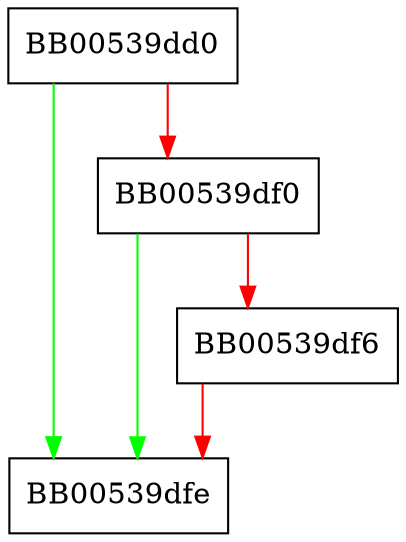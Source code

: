 digraph file_gets {
  node [shape="box"];
  graph [splines=ortho];
  BB00539dd0 -> BB00539dfe [color="green"];
  BB00539dd0 -> BB00539df0 [color="red"];
  BB00539df0 -> BB00539dfe [color="green"];
  BB00539df0 -> BB00539df6 [color="red"];
  BB00539df6 -> BB00539dfe [color="red"];
}